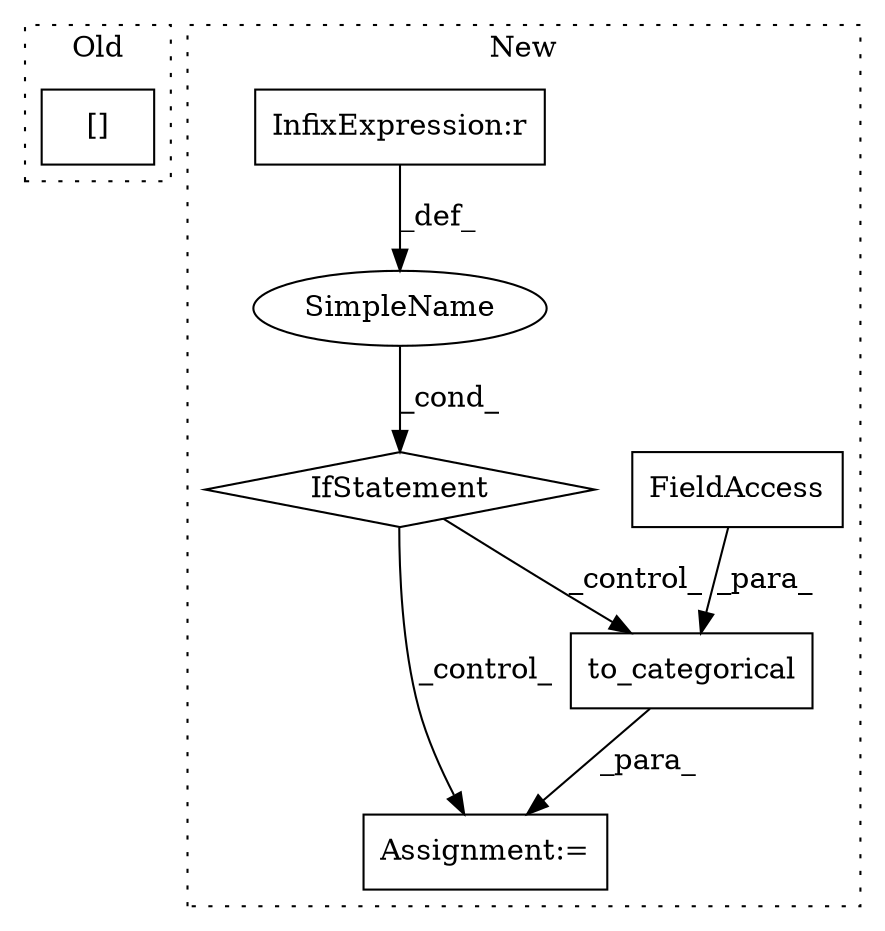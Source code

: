 digraph G {
subgraph cluster0 {
1 [label="[]" a="2" s="2693,2721" l="11,1" shape="box"];
label = "Old";
style="dotted";
}
subgraph cluster1 {
2 [label="to_categorical" a="32" s="3594,3636" l="15,1" shape="box"];
3 [label="Assignment:=" a="7" s="3588" l="1" shape="box"];
4 [label="FieldAccess" a="22" s="3609" l="12" shape="box"];
5 [label="IfStatement" a="25" s="3041,3083" l="4,2" shape="diamond"];
6 [label="SimpleName" a="42" s="" l="" shape="ellipse"];
7 [label="InfixExpression:r" a="27" s="3058" l="4" shape="box"];
label = "New";
style="dotted";
}
2 -> 3 [label="_para_"];
4 -> 2 [label="_para_"];
5 -> 3 [label="_control_"];
5 -> 2 [label="_control_"];
6 -> 5 [label="_cond_"];
7 -> 6 [label="_def_"];
}